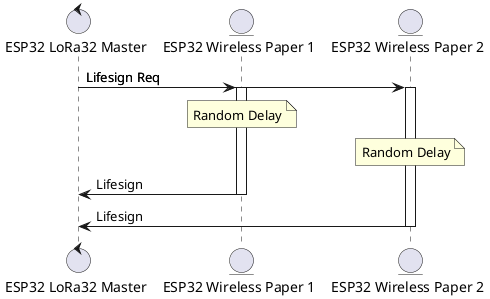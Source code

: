 @startuml

control "ESP32 LoRa32 Master" as Master
entity "ESP32 Wireless Paper 1" as Slave1
entity "ESP32 Wireless Paper 2" as Slave2

!pragma teoz true
Master->Slave1: Lifesign Req
activate Slave1
& Master->Slave2: Lifesign Req
activate Slave2

note over Slave1: Random Delay
note over Slave2: Random Delay

Slave1->Master: Lifesign
deactivate Slave1


Slave2->Master: Lifesign
deactivate Slave2

@enduml